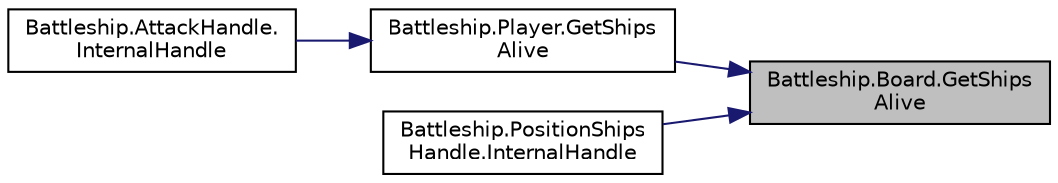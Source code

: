 digraph "Battleship.Board.GetShipsAlive"
{
 // INTERACTIVE_SVG=YES
 // LATEX_PDF_SIZE
  edge [fontname="Helvetica",fontsize="10",labelfontname="Helvetica",labelfontsize="10"];
  node [fontname="Helvetica",fontsize="10",shape=record];
  rankdir="RL";
  Node1 [label="Battleship.Board.GetShips\lAlive",height=0.2,width=0.4,color="black", fillcolor="grey75", style="filled", fontcolor="black",tooltip="Retorna el número de barcos que hay en el tablero"];
  Node1 -> Node2 [dir="back",color="midnightblue",fontsize="10",style="solid",fontname="Helvetica"];
  Node2 [label="Battleship.Player.GetShips\lAlive",height=0.2,width=0.4,color="black", fillcolor="white", style="filled",URL="$classBattleship_1_1Player.html#a05dbdc256ed11f1674e846f6184fd7f3",tooltip="El método accede al tablero con las naves a trávez del método GetShipsAlive, y retorna la información..."];
  Node2 -> Node3 [dir="back",color="midnightblue",fontsize="10",style="solid",fontname="Helvetica"];
  Node3 [label="Battleship.AttackHandle.\lInternalHandle",height=0.2,width=0.4,color="black", fillcolor="white", style="filled",URL="$classBattleship_1_1AttackHandle.html#acbca5e0fe07823ecdeeadbe93543efdc",tooltip="Procesa el mensaje \"atacar\" y retorna true; retorna false en caso contrario."];
  Node1 -> Node4 [dir="back",color="midnightblue",fontsize="10",style="solid",fontname="Helvetica"];
  Node4 [label="Battleship.PositionShips\lHandle.InternalHandle",height=0.2,width=0.4,color="black", fillcolor="white", style="filled",URL="$classBattleship_1_1PositionShipsHandle.html#a5d097ce812438cfc50ba620dfdfbcce8",tooltip="Procesa el mensaje \"posicionar barcos\" y retorna true; retorna false en caso contrario."];
}

